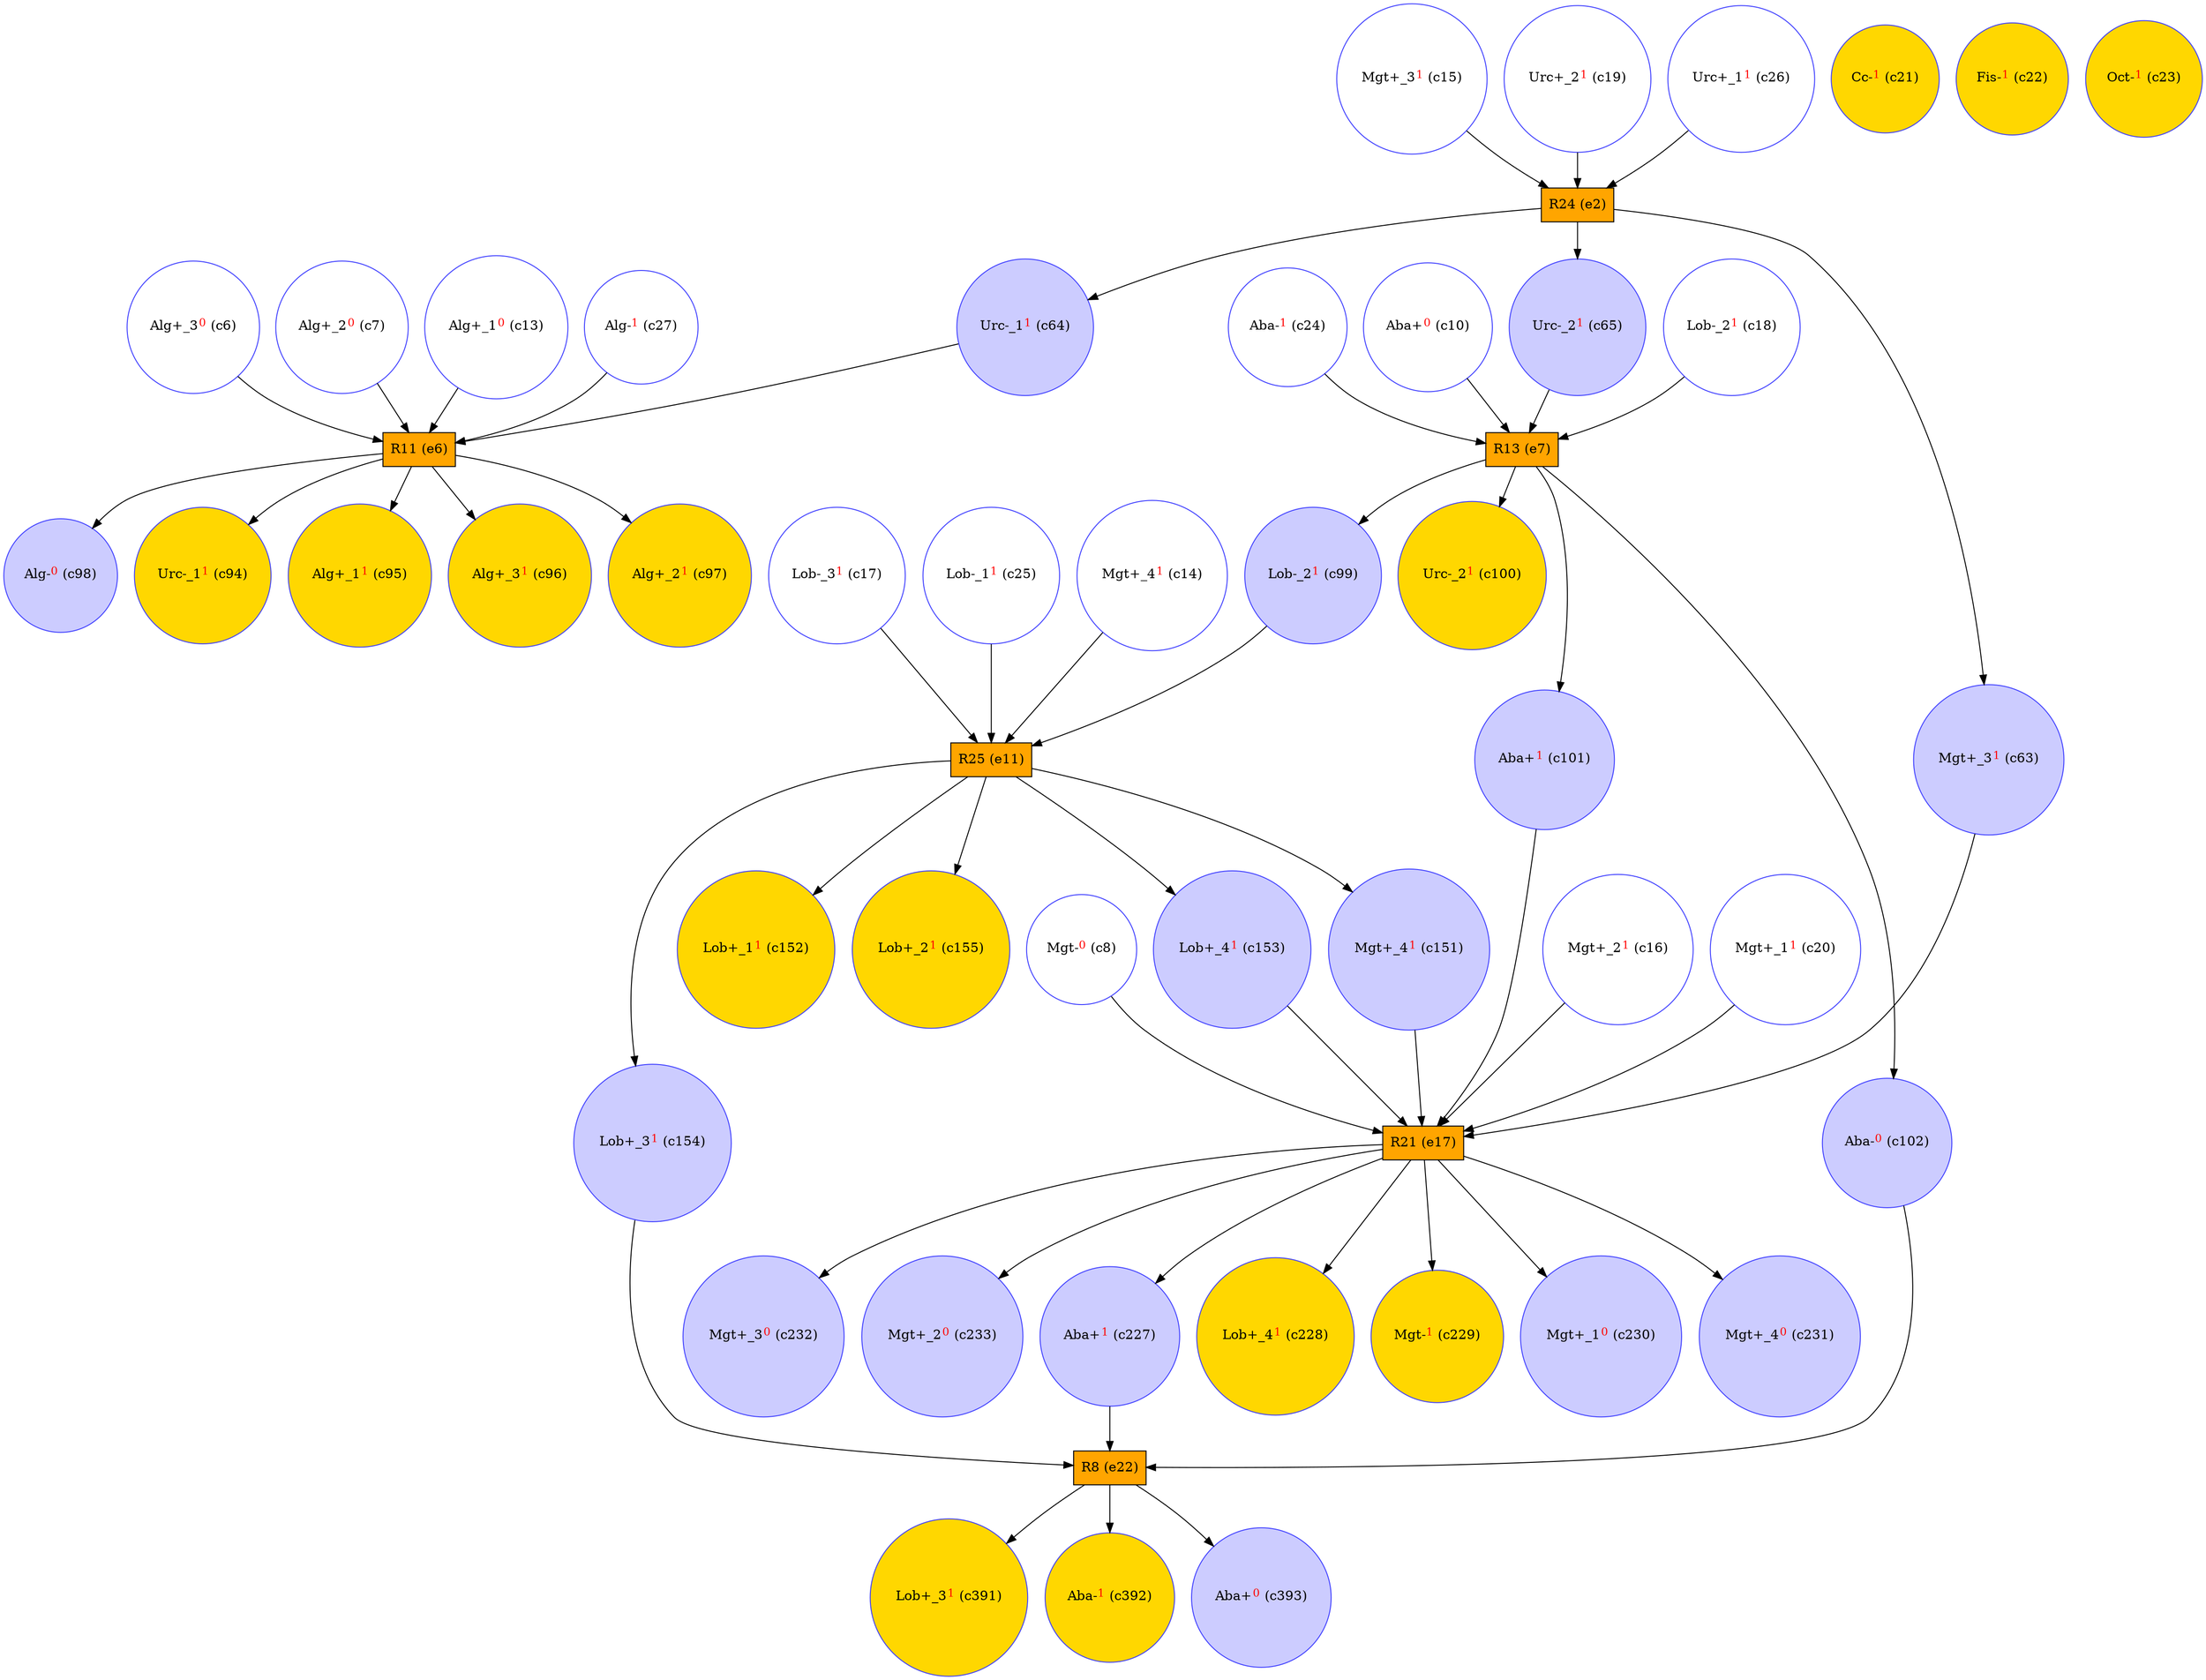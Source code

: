 digraph test {
  c6 -> e6;
  c7 -> e6;
  c8 -> e17;
  c10 -> e7;
  c13 -> e6;
  c14 -> e11;
  c15 -> e2;
  c16 -> e17;
  c17 -> e11;
  c18 -> e7;
  c19 -> e2;
  c20 -> e17;
  c24 -> e7;
  c25 -> e11;
  c26 -> e2;
  c27 -> e6;
  e2 -> c63;
  c63 -> e17;
  e2 -> c64;
  c64 -> e6;
  e2 -> c65;
  c65 -> e7;
  e6 -> c94;
  e6 -> c95;
  e6 -> c96;
  e6 -> c97;
  e6 -> c98;
  e7 -> c99;
  c99 -> e11;
  e7 -> c100;
  e7 -> c101;
  c101 -> e17;
  e7 -> c102;
  c102 -> e22;
  e11 -> c151;
  c151 -> e17;
  e11 -> c152;
  e11 -> c153;
  c153 -> e17;
  e11 -> c154;
  c154 -> e22;
  e11 -> c155;
  e17 -> c227;
  c227 -> e22;
  e17 -> c228;
  e17 -> c229;
  e17 -> c230;
  e17 -> c231;
  e17 -> c232;
  e17 -> c233;
  e22 -> c391;
  e22 -> c392;
  e22 -> c393;
  c6 [color="#4040ff" fillcolor="transparent" label= <Alg+_3<FONT COLOR="red"><SUP>0</SUP></FONT>&nbsp;(c6)> shape=circle style=filled];
  c7 [color="#4040ff" fillcolor="transparent" label= <Alg+_2<FONT COLOR="red"><SUP>0</SUP></FONT>&nbsp;(c7)> shape=circle style=filled];
  c8 [color="#4040ff" fillcolor="transparent" label= <Mgt-<FONT COLOR="red"><SUP>0</SUP></FONT>&nbsp;(c8)> shape=circle style=filled];
  c10 [color="#4040ff" fillcolor="transparent" label= <Aba+<FONT COLOR="red"><SUP>0</SUP></FONT>&nbsp;(c10)> shape=circle style=filled];
  c13 [color="#4040ff" fillcolor="transparent" label= <Alg+_1<FONT COLOR="red"><SUP>0</SUP></FONT>&nbsp;(c13)> shape=circle style=filled];
  c14 [color="#4040ff" fillcolor="transparent" label= <Mgt+_4<FONT COLOR="red"><SUP>1</SUP></FONT>&nbsp;(c14)> shape=circle style=filled];
  c15 [color="#4040ff" fillcolor="transparent" label= <Mgt+_3<FONT COLOR="red"><SUP>1</SUP></FONT>&nbsp;(c15)> shape=circle style=filled];
  c16 [color="#4040ff" fillcolor="transparent" label= <Mgt+_2<FONT COLOR="red"><SUP>1</SUP></FONT>&nbsp;(c16)> shape=circle style=filled];
  c17 [color="#4040ff" fillcolor="transparent" label= <Lob-_3<FONT COLOR="red"><SUP>1</SUP></FONT>&nbsp;(c17)> shape=circle style=filled];
  c18 [color="#4040ff" fillcolor="transparent" label= <Lob-_2<FONT COLOR="red"><SUP>1</SUP></FONT>&nbsp;(c18)> shape=circle style=filled];
  c19 [color="#4040ff" fillcolor="transparent" label= <Urc+_2<FONT COLOR="red"><SUP>1</SUP></FONT>&nbsp;(c19)> shape=circle style=filled];
  c20 [color="#4040ff" fillcolor="transparent" label= <Mgt+_1<FONT COLOR="red"><SUP>1</SUP></FONT>&nbsp;(c20)> shape=circle style=filled];
  c21 [color="#4040ff" fillcolor="gold" label= <Cc-<FONT COLOR="red"><SUP>1</SUP></FONT>&nbsp;(c21)> shape=circle style=filled];
  c22 [color="#4040ff" fillcolor="gold" label= <Fis-<FONT COLOR="red"><SUP>1</SUP></FONT>&nbsp;(c22)> shape=circle style=filled];
  c23 [color="#4040ff" fillcolor="gold" label= <Oct-<FONT COLOR="red"><SUP>1</SUP></FONT>&nbsp;(c23)> shape=circle style=filled];
  c24 [color="#4040ff" fillcolor="transparent" label= <Aba-<FONT COLOR="red"><SUP>1</SUP></FONT>&nbsp;(c24)> shape=circle style=filled];
  c25 [color="#4040ff" fillcolor="transparent" label= <Lob-_1<FONT COLOR="red"><SUP>1</SUP></FONT>&nbsp;(c25)> shape=circle style=filled];
  c26 [color="#4040ff" fillcolor="transparent" label= <Urc+_1<FONT COLOR="red"><SUP>1</SUP></FONT>&nbsp;(c26)> shape=circle style=filled];
  c27 [color="#4040ff" fillcolor="transparent" label= <Alg-<FONT COLOR="red"><SUP>1</SUP></FONT>&nbsp;(c27)> shape=circle style=filled];
  c63 [color="#4040ff" fillcolor="#ccccff" label= <Mgt+_3<FONT COLOR="red"><SUP>1</SUP></FONT>&nbsp;(c63)> shape=circle style=filled];
  c64 [color="#4040ff" fillcolor="#ccccff" label= <Urc-_1<FONT COLOR="red"><SUP>1</SUP></FONT>&nbsp;(c64)> shape=circle style=filled];
  c65 [color="#4040ff" fillcolor="#ccccff" label= <Urc-_2<FONT COLOR="red"><SUP>1</SUP></FONT>&nbsp;(c65)> shape=circle style=filled];
  c94 [color="#4040ff" fillcolor="gold" label= <Urc-_1<FONT COLOR="red"><SUP>1</SUP></FONT>&nbsp;(c94)> shape=circle style=filled];
  c95 [color="#4040ff" fillcolor="gold" label= <Alg+_1<FONT COLOR="red"><SUP>1</SUP></FONT>&nbsp;(c95)> shape=circle style=filled];
  c96 [color="#4040ff" fillcolor="gold" label= <Alg+_3<FONT COLOR="red"><SUP>1</SUP></FONT>&nbsp;(c96)> shape=circle style=filled];
  c97 [color="#4040ff" fillcolor="gold" label= <Alg+_2<FONT COLOR="red"><SUP>1</SUP></FONT>&nbsp;(c97)> shape=circle style=filled];
  c98 [color="#4040ff" fillcolor="#ccccff" label= <Alg-<FONT COLOR="red"><SUP>0</SUP></FONT>&nbsp;(c98)> shape=circle style=filled];
  c99 [color="#4040ff" fillcolor="#ccccff" label= <Lob-_2<FONT COLOR="red"><SUP>1</SUP></FONT>&nbsp;(c99)> shape=circle style=filled];
  c100 [color="#4040ff" fillcolor="gold" label= <Urc-_2<FONT COLOR="red"><SUP>1</SUP></FONT>&nbsp;(c100)> shape=circle style=filled];
  c101 [color="#4040ff" fillcolor="#ccccff" label= <Aba+<FONT COLOR="red"><SUP>1</SUP></FONT>&nbsp;(c101)> shape=circle style=filled];
  c102 [color="#4040ff" fillcolor="#ccccff" label= <Aba-<FONT COLOR="red"><SUP>0</SUP></FONT>&nbsp;(c102)> shape=circle style=filled];
  c151 [color="#4040ff" fillcolor="#ccccff" label= <Mgt+_4<FONT COLOR="red"><SUP>1</SUP></FONT>&nbsp;(c151)> shape=circle style=filled];
  c152 [color="#4040ff" fillcolor="gold" label= <Lob+_1<FONT COLOR="red"><SUP>1</SUP></FONT>&nbsp;(c152)> shape=circle style=filled];
  c153 [color="#4040ff" fillcolor="#ccccff" label= <Lob+_4<FONT COLOR="red"><SUP>1</SUP></FONT>&nbsp;(c153)> shape=circle style=filled];
  c154 [color="#4040ff" fillcolor="#ccccff" label= <Lob+_3<FONT COLOR="red"><SUP>1</SUP></FONT>&nbsp;(c154)> shape=circle style=filled];
  c155 [color="#4040ff" fillcolor="gold" label= <Lob+_2<FONT COLOR="red"><SUP>1</SUP></FONT>&nbsp;(c155)> shape=circle style=filled];
  c227 [color="#4040ff" fillcolor="#ccccff" label= <Aba+<FONT COLOR="red"><SUP>1</SUP></FONT>&nbsp;(c227)> shape=circle style=filled];
  c228 [color="#4040ff" fillcolor="gold" label= <Lob+_4<FONT COLOR="red"><SUP>1</SUP></FONT>&nbsp;(c228)> shape=circle style=filled];
  c229 [color="#4040ff" fillcolor="gold" label= <Mgt-<FONT COLOR="red"><SUP>1</SUP></FONT>&nbsp;(c229)> shape=circle style=filled];
  c230 [color="#4040ff" fillcolor="#ccccff" label= <Mgt+_1<FONT COLOR="red"><SUP>0</SUP></FONT>&nbsp;(c230)> shape=circle style=filled];
  c231 [color="#4040ff" fillcolor="#ccccff" label= <Mgt+_4<FONT COLOR="red"><SUP>0</SUP></FONT>&nbsp;(c231)> shape=circle style=filled];
  c232 [color="#4040ff" fillcolor="#ccccff" label= <Mgt+_3<FONT COLOR="red"><SUP>0</SUP></FONT>&nbsp;(c232)> shape=circle style=filled];
  c233 [color="#4040ff" fillcolor="#ccccff" label= <Mgt+_2<FONT COLOR="red"><SUP>0</SUP></FONT>&nbsp;(c233)> shape=circle style=filled];
  c391 [color="#4040ff" fillcolor="gold" label= <Lob+_3<FONT COLOR="red"><SUP>1</SUP></FONT>&nbsp;(c391)> shape=circle style=filled];
  c392 [color="#4040ff" fillcolor="gold" label= <Aba-<FONT COLOR="red"><SUP>1</SUP></FONT>&nbsp;(c392)> shape=circle style=filled];
  c393 [color="#4040ff" fillcolor="#ccccff" label= <Aba+<FONT COLOR="red"><SUP>0</SUP></FONT>&nbsp;(c393)> shape=circle style=filled];
  e2 [color="black" fillcolor="orange" label="R24 (e2)" shape=box style=filled];
  e6 [color="black" fillcolor="orange" label="R11 (e6)" shape=box style=filled];
  e7 [color="black" fillcolor="orange" label="R13 (e7)" shape=box style=filled];
  e11 [color="black" fillcolor="orange" label="R25 (e11)" shape=box style=filled];
  e17 [color="black" fillcolor="orange" label="R21 (e17)" shape=box style=filled];
  e22 [color="black" fillcolor="orange" label="R8 (e22)" shape=box style=filled];
}
